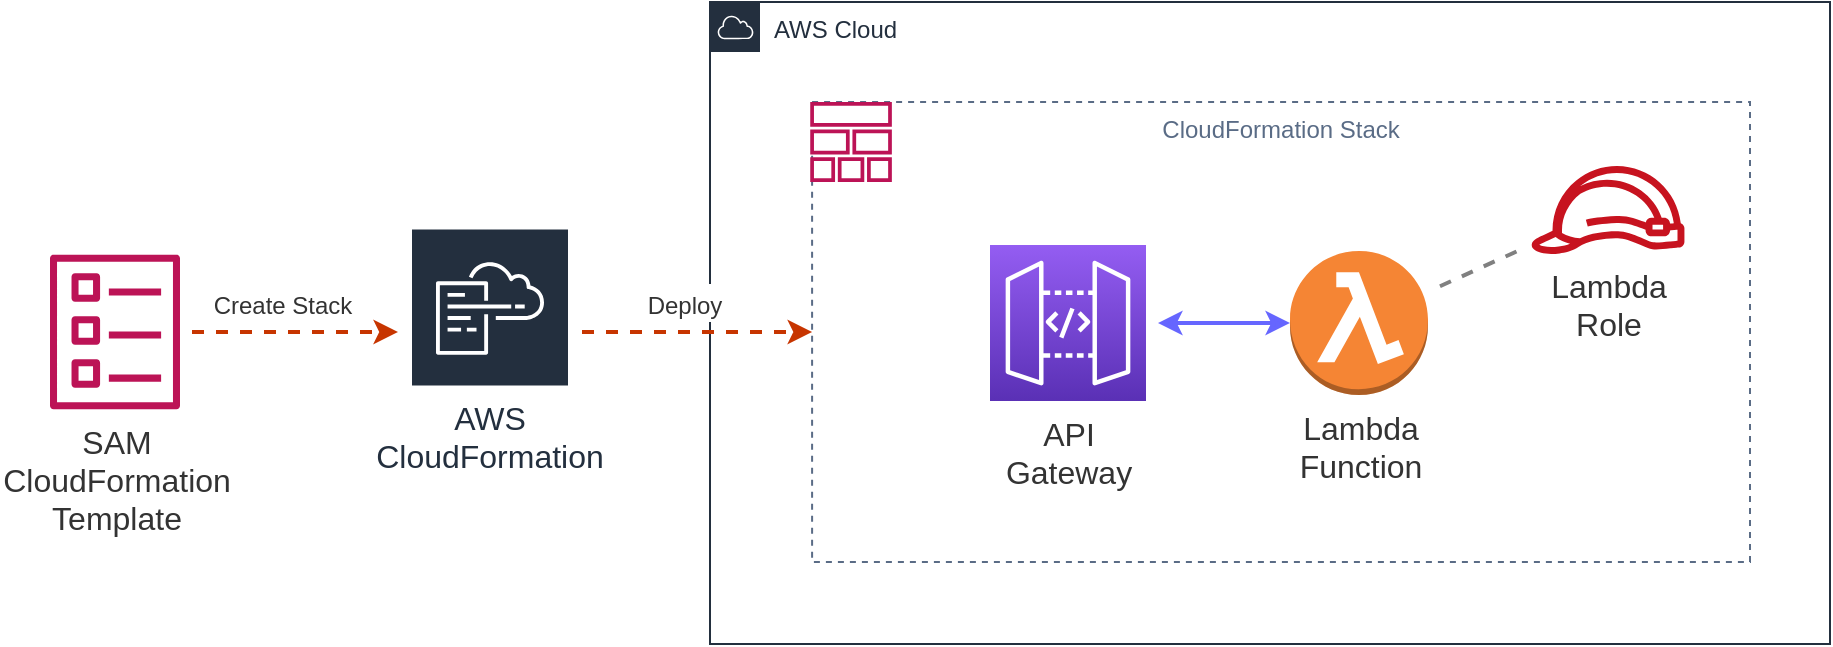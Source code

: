 <mxfile version="12.4.8" type="device"><diagram id="WHpzPoJbJcElm6wAfIav" name="Basic Deployment"><mxGraphModel dx="946" dy="546" grid="1" gridSize="10" guides="1" tooltips="1" connect="1" arrows="1" fold="1" page="1" pageScale="1" pageWidth="1100" pageHeight="850" math="0" shadow="0"><root><mxCell id="0"/><mxCell id="1" parent="0"/><mxCell id="rhs76t1d8-Aq-nNf81It-15" value="AWS Cloud" style="points=[[0,0],[0.25,0],[0.5,0],[0.75,0],[1,0],[1,0.25],[1,0.5],[1,0.75],[1,1],[0.75,1],[0.5,1],[0.25,1],[0,1],[0,0.75],[0,0.5],[0,0.25]];outlineConnect=0;gradientColor=none;html=1;whiteSpace=wrap;fontSize=12;fontStyle=0;shape=mxgraph.aws4.group;grIcon=mxgraph.aws4.group_aws_cloud;strokeColor=#232F3E;fillColor=none;verticalAlign=top;align=left;spacingLeft=30;fontColor=#232F3E;dashed=0;" vertex="1" parent="1"><mxGeometry x="390" y="70" width="560" height="321" as="geometry"/></mxCell><mxCell id="rhs76t1d8-Aq-nNf81It-19" value="CloudFormation Stack" style="fillColor=none;strokeColor=#5A6C86;dashed=1;verticalAlign=top;fontStyle=0;fontColor=#5A6C86;" vertex="1" parent="1"><mxGeometry x="441.05" y="120" width="468.95" height="230" as="geometry"/></mxCell><mxCell id="rhs76t1d8-Aq-nNf81It-11" style="edgeStyle=none;rounded=0;orthogonalLoop=1;jettySize=auto;html=1;fontSize=16;fontColor=#333333;startArrow=classic;startFill=1;strokeColor=#6666ff;strokeWidth=2;targetPerimeterSpacing=6;sourcePerimeterSpacing=6;entryX=0;entryY=0.5;entryDx=0;entryDy=0;entryPerimeter=0;" edge="1" parent="1" source="rhs76t1d8-Aq-nNf81It-1" target="rhs76t1d8-Aq-nNf81It-3"><mxGeometry relative="1" as="geometry"><mxPoint x="820" y="239" as="targetPoint"/></mxGeometry></mxCell><mxCell id="rhs76t1d8-Aq-nNf81It-1" value="API&lt;br style=&quot;font-size: 16px;&quot;&gt;Gateway" style="outlineConnect=0;fontColor=#333333;gradientColor=#945DF2;gradientDirection=north;fillColor=#5A30B5;strokeColor=#ffffff;dashed=0;verticalLabelPosition=bottom;verticalAlign=top;align=center;html=1;fontSize=16;fontStyle=0;aspect=fixed;shape=mxgraph.aws4.resourceIcon;resIcon=mxgraph.aws4.api_gateway;" vertex="1" parent="1"><mxGeometry x="530" y="191.5" width="78" height="78" as="geometry"/></mxCell><mxCell id="rhs76t1d8-Aq-nNf81It-24" style="edgeStyle=none;rounded=0;orthogonalLoop=1;jettySize=auto;html=1;dashed=1;startArrow=none;startFill=0;sourcePerimeterSpacing=6;targetPerimeterSpacing=6;strokeColor=#808080;strokeWidth=2;fontSize=16;fontColor=#333333;endArrow=none;endFill=0;" edge="1" parent="1" source="rhs76t1d8-Aq-nNf81It-3" target="rhs76t1d8-Aq-nNf81It-23"><mxGeometry relative="1" as="geometry"/></mxCell><mxCell id="rhs76t1d8-Aq-nNf81It-3" value="Lambda&lt;br&gt;Function" style="outlineConnect=0;dashed=0;verticalLabelPosition=bottom;verticalAlign=top;align=center;html=1;shape=mxgraph.aws3.lambda_function;fillColor=#F58534;gradientColor=none;fontSize=16;fontColor=#333333;" vertex="1" parent="1"><mxGeometry x="680" y="194.5" width="69" height="72" as="geometry"/></mxCell><mxCell id="rhs76t1d8-Aq-nNf81It-18" style="edgeStyle=none;rounded=0;orthogonalLoop=1;jettySize=auto;html=1;startArrow=none;startFill=0;sourcePerimeterSpacing=6;targetPerimeterSpacing=6;strokeColor=#C73500;strokeWidth=2;fontSize=16;fontColor=#333333;entryX=0;entryY=0.5;entryDx=0;entryDy=0;fillColor=#fa6800;dashed=1;" edge="1" parent="1" source="rhs76t1d8-Aq-nNf81It-14" target="rhs76t1d8-Aq-nNf81It-19"><mxGeometry relative="1" as="geometry"><mxPoint x="370" y="231" as="targetPoint"/></mxGeometry></mxCell><mxCell id="rhs76t1d8-Aq-nNf81It-22" value="&lt;font style=&quot;font-size: 12px&quot;&gt;Deploy&lt;/font&gt;" style="text;html=1;align=center;verticalAlign=middle;resizable=0;points=[];labelBackgroundColor=#ffffff;fontSize=16;fontColor=#333333;" vertex="1" connectable="0" parent="rhs76t1d8-Aq-nNf81It-18"><mxGeometry x="-0.113" relative="1" as="geometry"><mxPoint y="-15" as="offset"/></mxGeometry></mxCell><mxCell id="rhs76t1d8-Aq-nNf81It-14" value="AWS CloudFormation" style="outlineConnect=0;fontColor=#232F3E;gradientColor=none;strokeColor=#ffffff;fillColor=#232F3E;dashed=0;verticalLabelPosition=middle;verticalAlign=bottom;align=center;html=1;whiteSpace=wrap;fontSize=16;fontStyle=0;spacing=-20;shape=mxgraph.aws4.productIcon;prIcon=mxgraph.aws4.cloudformation;" vertex="1" parent="1"><mxGeometry x="240" y="182.75" width="80" height="104.5" as="geometry"/></mxCell><mxCell id="rhs76t1d8-Aq-nNf81It-17" style="edgeStyle=none;rounded=0;orthogonalLoop=1;jettySize=auto;html=1;startArrow=none;startFill=0;sourcePerimeterSpacing=6;targetPerimeterSpacing=6;strokeColor=#C73500;strokeWidth=2;fontSize=16;fontColor=#333333;fillColor=#fa6800;dashed=1;" edge="1" parent="1" source="rhs76t1d8-Aq-nNf81It-16" target="rhs76t1d8-Aq-nNf81It-14"><mxGeometry relative="1" as="geometry"/></mxCell><mxCell id="rhs76t1d8-Aq-nNf81It-21" value="&lt;font style=&quot;font-size: 12px&quot;&gt;Create Stack&lt;/font&gt;" style="text;html=1;align=center;verticalAlign=middle;resizable=0;points=[];labelBackgroundColor=#ffffff;fontSize=16;fontColor=#333333;" vertex="1" connectable="0" parent="rhs76t1d8-Aq-nNf81It-17"><mxGeometry x="-0.126" y="3" relative="1" as="geometry"><mxPoint y="-12" as="offset"/></mxGeometry></mxCell><mxCell id="rhs76t1d8-Aq-nNf81It-16" value="SAM&lt;br style=&quot;font-size: 16px;&quot;&gt;CloudFormation&lt;br style=&quot;font-size: 16px;&quot;&gt;Template" style="outlineConnect=0;fontColor=#333333;gradientColor=none;fillColor=#BC1356;strokeColor=none;dashed=0;verticalLabelPosition=bottom;verticalAlign=top;align=center;html=1;fontSize=16;fontStyle=0;aspect=fixed;pointerEvents=1;shape=mxgraph.aws4.template;" vertex="1" parent="1"><mxGeometry x="60" y="196" width="65" height="78" as="geometry"/></mxCell><mxCell id="rhs76t1d8-Aq-nNf81It-20" value="" style="outlineConnect=0;fontColor=#232F3E;gradientColor=none;fillColor=#BC1356;strokeColor=none;dashed=0;verticalLabelPosition=bottom;verticalAlign=top;align=center;html=1;fontSize=12;fontStyle=0;aspect=fixed;pointerEvents=1;shape=mxgraph.aws4.stack;" vertex="1" parent="1"><mxGeometry x="440" y="120" width="41.05" height="40" as="geometry"/></mxCell><mxCell id="rhs76t1d8-Aq-nNf81It-23" value="Lambda&lt;br style=&quot;font-size: 16px;&quot;&gt;Role" style="outlineConnect=0;fontColor=#333333;gradientColor=none;fillColor=#C7131F;strokeColor=none;dashed=0;verticalLabelPosition=bottom;verticalAlign=top;align=center;html=1;fontSize=16;fontStyle=0;aspect=fixed;pointerEvents=1;shape=mxgraph.aws4.role;" vertex="1" parent="1"><mxGeometry x="800" y="152" width="78" height="44" as="geometry"/></mxCell></root></mxGraphModel></diagram></mxfile>
